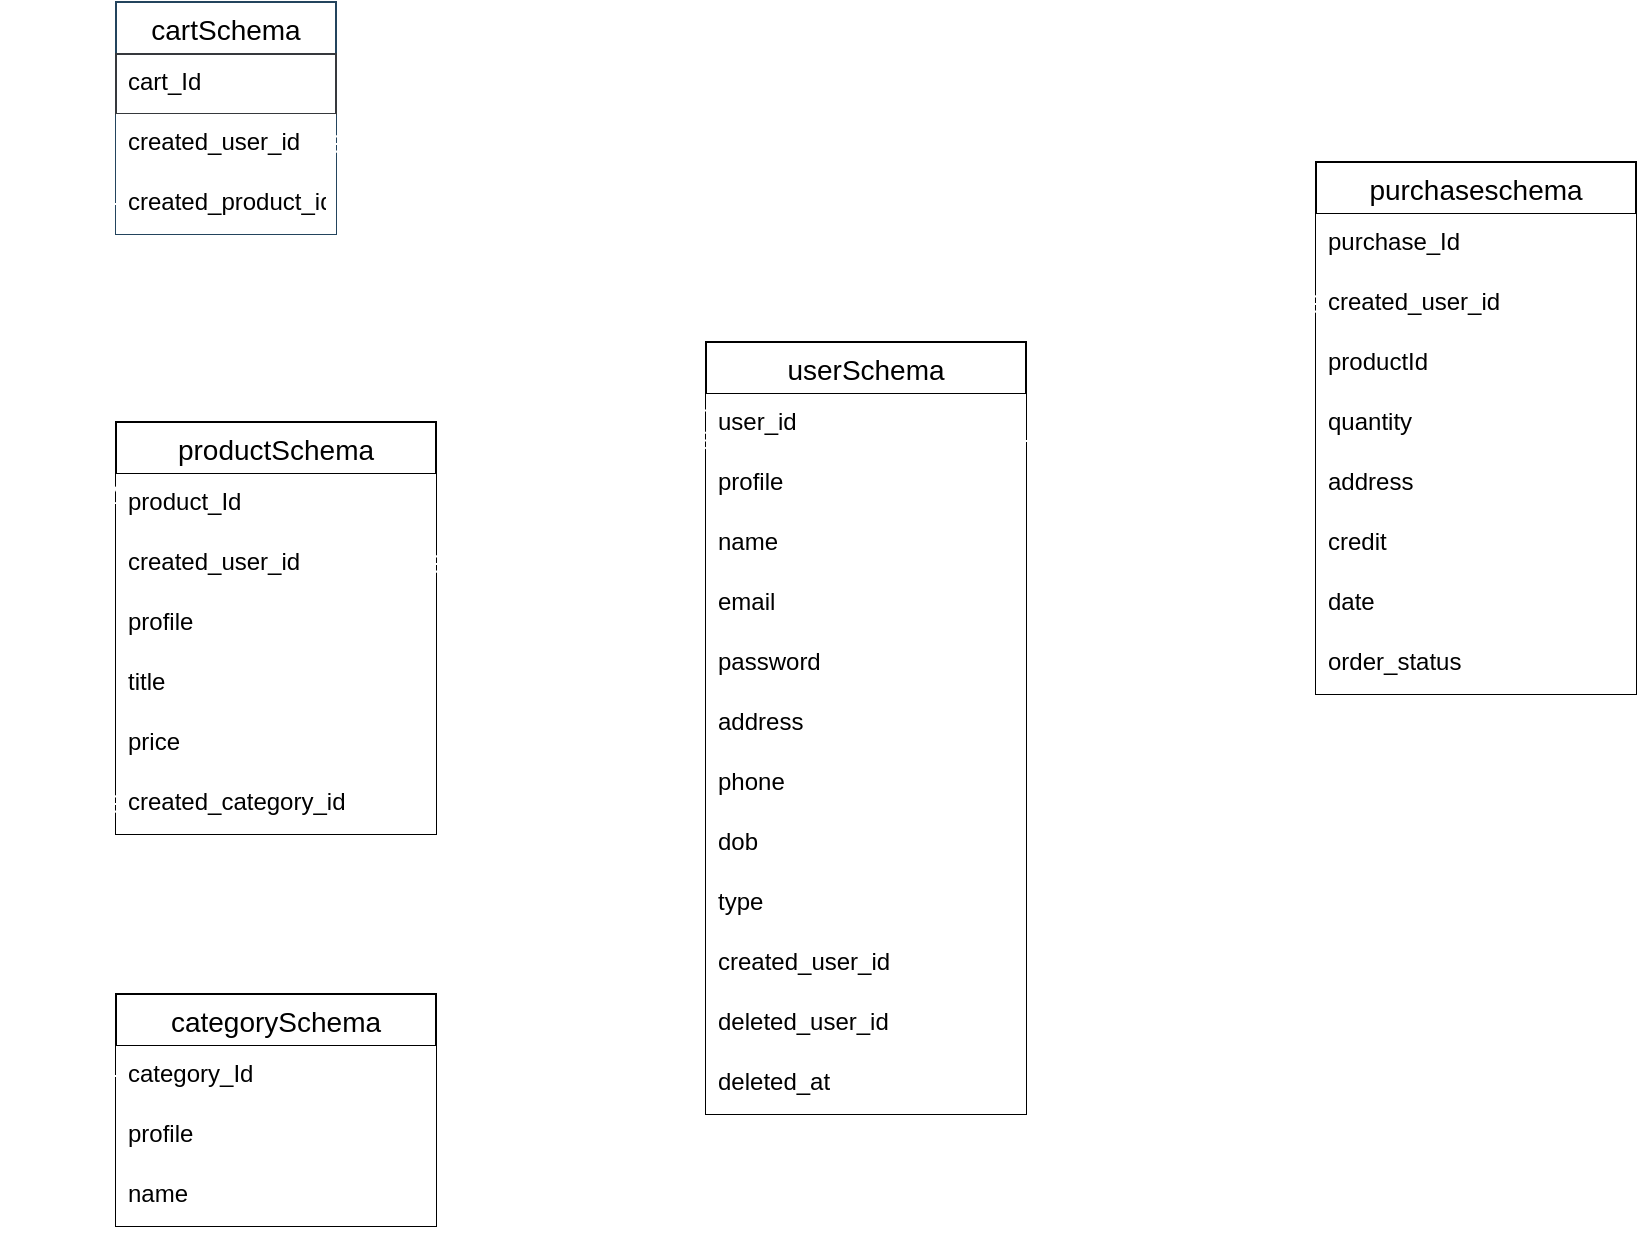 <mxfile>
    <diagram id="FWlW69ooRZguD-yfIlGI" name="Page-2">
        <mxGraphModel dx="1668" dy="513" grid="1" gridSize="10" guides="1" tooltips="1" connect="1" arrows="1" fold="1" page="1" pageScale="1" pageWidth="850" pageHeight="1100" math="0" shadow="0">
            <root>
                <mxCell id="ls6kRe22mi9Y9ucypJ_z-0"/>
                <mxCell id="ls6kRe22mi9Y9ucypJ_z-1" parent="ls6kRe22mi9Y9ucypJ_z-0"/>
                <mxCell id="yezu6iUlIOIJdfIC_bZY-0" value="cartSchema" style="swimlane;fontStyle=0;childLayout=stackLayout;horizontal=1;startSize=26;horizontalStack=0;resizeParent=1;resizeParentMax=0;resizeLast=0;collapsible=1;marginBottom=0;align=center;fontSize=14;fillColor=#FFFFFF;strokeColor=#23445d;fontColor=#000000;" parent="ls6kRe22mi9Y9ucypJ_z-1" vertex="1">
                    <mxGeometry x="50" y="10" width="110" height="116" as="geometry"/>
                </mxCell>
                <mxCell id="yezu6iUlIOIJdfIC_bZY-1" value="cart_Id" style="text;strokeColor=#36393d;fillColor=#FFFFFF;spacingLeft=4;spacingRight=4;overflow=hidden;rotatable=0;points=[[0,0.5],[1,0.5]];portConstraint=eastwest;fontSize=12;fontColor=#000000;" parent="yezu6iUlIOIJdfIC_bZY-0" vertex="1">
                    <mxGeometry y="26" width="110" height="30" as="geometry"/>
                </mxCell>
                <mxCell id="yezu6iUlIOIJdfIC_bZY-2" value="created_user_id" style="text;strokeColor=none;fillColor=#FFFFFF;spacingLeft=4;spacingRight=4;overflow=hidden;rotatable=0;points=[[0,0.5],[1,0.5]];portConstraint=eastwest;fontSize=12;fontColor=#000000;" parent="yezu6iUlIOIJdfIC_bZY-0" vertex="1">
                    <mxGeometry y="56" width="110" height="30" as="geometry"/>
                </mxCell>
                <mxCell id="yezu6iUlIOIJdfIC_bZY-3" value="created_product_id" style="text;strokeColor=none;fillColor=#FFFFFF;spacingLeft=4;spacingRight=4;overflow=hidden;rotatable=0;points=[[0,0.5],[1,0.5]];portConstraint=eastwest;fontSize=12;fontColor=#000000;" parent="yezu6iUlIOIJdfIC_bZY-0" vertex="1">
                    <mxGeometry y="86" width="110" height="30" as="geometry"/>
                </mxCell>
                <mxCell id="yezu6iUlIOIJdfIC_bZY-4" value="userSchema" style="swimlane;fontStyle=0;childLayout=stackLayout;horizontal=1;startSize=26;horizontalStack=0;resizeParent=1;resizeParentMax=0;resizeLast=0;collapsible=1;marginBottom=0;align=center;fontSize=14;fillColor=#FFFFFF;fontColor=#000000;" parent="ls6kRe22mi9Y9ucypJ_z-1" vertex="1">
                    <mxGeometry x="345" y="180" width="160" height="386" as="geometry"/>
                </mxCell>
                <mxCell id="yezu6iUlIOIJdfIC_bZY-5" value="user_id" style="text;strokeColor=none;fillColor=#FFFFFF;spacingLeft=4;spacingRight=4;overflow=hidden;rotatable=0;points=[[0,0.5],[1,0.5]];portConstraint=eastwest;fontSize=12;fontColor=#000000;" parent="yezu6iUlIOIJdfIC_bZY-4" vertex="1">
                    <mxGeometry y="26" width="160" height="30" as="geometry"/>
                </mxCell>
                <mxCell id="yezu6iUlIOIJdfIC_bZY-6" value="profile" style="text;strokeColor=none;fillColor=#FFFFFF;spacingLeft=4;spacingRight=4;overflow=hidden;rotatable=0;points=[[0,0.5],[1,0.5]];portConstraint=eastwest;fontSize=12;fontColor=#000000;" parent="yezu6iUlIOIJdfIC_bZY-4" vertex="1">
                    <mxGeometry y="56" width="160" height="30" as="geometry"/>
                </mxCell>
                <mxCell id="yezu6iUlIOIJdfIC_bZY-7" value="name" style="text;strokeColor=none;fillColor=#FFFFFF;spacingLeft=4;spacingRight=4;overflow=hidden;rotatable=0;points=[[0,0.5],[1,0.5]];portConstraint=eastwest;fontSize=12;fontColor=#000000;" parent="yezu6iUlIOIJdfIC_bZY-4" vertex="1">
                    <mxGeometry y="86" width="160" height="30" as="geometry"/>
                </mxCell>
                <mxCell id="yezu6iUlIOIJdfIC_bZY-8" value="email" style="text;strokeColor=none;fillColor=#FFFFFF;spacingLeft=4;spacingRight=4;overflow=hidden;rotatable=0;points=[[0,0.5],[1,0.5]];portConstraint=eastwest;fontSize=12;fontColor=#000000;" parent="yezu6iUlIOIJdfIC_bZY-4" vertex="1">
                    <mxGeometry y="116" width="160" height="30" as="geometry"/>
                </mxCell>
                <mxCell id="yezu6iUlIOIJdfIC_bZY-9" value="password" style="text;strokeColor=none;fillColor=#FFFFFF;spacingLeft=4;spacingRight=4;overflow=hidden;rotatable=0;points=[[0,0.5],[1,0.5]];portConstraint=eastwest;fontSize=12;fontColor=#000000;" parent="yezu6iUlIOIJdfIC_bZY-4" vertex="1">
                    <mxGeometry y="146" width="160" height="30" as="geometry"/>
                </mxCell>
                <mxCell id="yezu6iUlIOIJdfIC_bZY-10" value="address" style="text;strokeColor=none;fillColor=#FFFFFF;spacingLeft=4;spacingRight=4;overflow=hidden;rotatable=0;points=[[0,0.5],[1,0.5]];portConstraint=eastwest;fontSize=12;fontColor=#000000;" parent="yezu6iUlIOIJdfIC_bZY-4" vertex="1">
                    <mxGeometry y="176" width="160" height="30" as="geometry"/>
                </mxCell>
                <mxCell id="yezu6iUlIOIJdfIC_bZY-11" value="phone" style="text;strokeColor=none;fillColor=#FFFFFF;spacingLeft=4;spacingRight=4;overflow=hidden;rotatable=0;points=[[0,0.5],[1,0.5]];portConstraint=eastwest;fontSize=12;fontColor=#000000;" parent="yezu6iUlIOIJdfIC_bZY-4" vertex="1">
                    <mxGeometry y="206" width="160" height="30" as="geometry"/>
                </mxCell>
                <mxCell id="yezu6iUlIOIJdfIC_bZY-12" value="dob" style="text;strokeColor=none;fillColor=#FFFFFF;spacingLeft=4;spacingRight=4;overflow=hidden;rotatable=0;points=[[0,0.5],[1,0.5]];portConstraint=eastwest;fontSize=12;fontColor=#000000;" parent="yezu6iUlIOIJdfIC_bZY-4" vertex="1">
                    <mxGeometry y="236" width="160" height="30" as="geometry"/>
                </mxCell>
                <mxCell id="yezu6iUlIOIJdfIC_bZY-13" value="type" style="text;strokeColor=none;fillColor=#FFFFFF;spacingLeft=4;spacingRight=4;overflow=hidden;rotatable=0;points=[[0,0.5],[1,0.5]];portConstraint=eastwest;fontSize=12;fontColor=#000000;" parent="yezu6iUlIOIJdfIC_bZY-4" vertex="1">
                    <mxGeometry y="266" width="160" height="30" as="geometry"/>
                </mxCell>
                <mxCell id="yezu6iUlIOIJdfIC_bZY-14" value="created_user_id" style="text;strokeColor=none;fillColor=#FFFFFF;spacingLeft=4;spacingRight=4;overflow=hidden;rotatable=0;points=[[0,0.5],[1,0.5]];portConstraint=eastwest;fontSize=12;fontColor=#000000;" parent="yezu6iUlIOIJdfIC_bZY-4" vertex="1">
                    <mxGeometry y="296" width="160" height="30" as="geometry"/>
                </mxCell>
                <mxCell id="yezu6iUlIOIJdfIC_bZY-15" value="deleted_user_id" style="text;strokeColor=none;fillColor=#FFFFFF;spacingLeft=4;spacingRight=4;overflow=hidden;rotatable=0;points=[[0,0.5],[1,0.5]];portConstraint=eastwest;fontSize=12;fontColor=#000000;" parent="yezu6iUlIOIJdfIC_bZY-4" vertex="1">
                    <mxGeometry y="326" width="160" height="30" as="geometry"/>
                </mxCell>
                <mxCell id="yezu6iUlIOIJdfIC_bZY-16" value="deleted_at" style="text;strokeColor=none;fillColor=#FFFFFF;spacingLeft=4;spacingRight=4;overflow=hidden;rotatable=0;points=[[0,0.5],[1,0.5]];portConstraint=eastwest;fontSize=12;fontColor=#000000;" parent="yezu6iUlIOIJdfIC_bZY-4" vertex="1">
                    <mxGeometry y="356" width="160" height="30" as="geometry"/>
                </mxCell>
                <mxCell id="yezu6iUlIOIJdfIC_bZY-17" value="productSchema" style="swimlane;fontStyle=0;childLayout=stackLayout;horizontal=1;startSize=26;horizontalStack=0;resizeParent=1;resizeParentMax=0;resizeLast=0;collapsible=1;marginBottom=0;align=center;fontSize=14;fillColor=#FFFFFF;fontColor=#000000;" parent="ls6kRe22mi9Y9ucypJ_z-1" vertex="1">
                    <mxGeometry x="50" y="220" width="160" height="206" as="geometry"/>
                </mxCell>
                <mxCell id="yezu6iUlIOIJdfIC_bZY-18" value="product_Id" style="text;strokeColor=none;fillColor=#FFFFFF;spacingLeft=4;spacingRight=4;overflow=hidden;rotatable=0;points=[[0,0.5],[1,0.5]];portConstraint=eastwest;fontSize=12;fontColor=#000000;" parent="yezu6iUlIOIJdfIC_bZY-17" vertex="1">
                    <mxGeometry y="26" width="160" height="30" as="geometry"/>
                </mxCell>
                <mxCell id="yezu6iUlIOIJdfIC_bZY-19" value="created_user_id" style="text;strokeColor=none;fillColor=#FFFFFF;spacingLeft=4;spacingRight=4;overflow=hidden;rotatable=0;points=[[0,0.5],[1,0.5]];portConstraint=eastwest;fontSize=12;fontColor=#000000;" parent="yezu6iUlIOIJdfIC_bZY-17" vertex="1">
                    <mxGeometry y="56" width="160" height="30" as="geometry"/>
                </mxCell>
                <mxCell id="yezu6iUlIOIJdfIC_bZY-20" value="profile" style="text;strokeColor=none;fillColor=#FFFFFF;spacingLeft=4;spacingRight=4;overflow=hidden;rotatable=0;points=[[0,0.5],[1,0.5]];portConstraint=eastwest;fontSize=12;fontColor=#000000;" parent="yezu6iUlIOIJdfIC_bZY-17" vertex="1">
                    <mxGeometry y="86" width="160" height="30" as="geometry"/>
                </mxCell>
                <mxCell id="yezu6iUlIOIJdfIC_bZY-21" value="title" style="text;strokeColor=none;fillColor=#FFFFFF;spacingLeft=4;spacingRight=4;overflow=hidden;rotatable=0;points=[[0,0.5],[1,0.5]];portConstraint=eastwest;fontSize=12;fontColor=#000000;" parent="yezu6iUlIOIJdfIC_bZY-17" vertex="1">
                    <mxGeometry y="116" width="160" height="30" as="geometry"/>
                </mxCell>
                <mxCell id="yezu6iUlIOIJdfIC_bZY-22" value="price" style="text;strokeColor=none;fillColor=#FFFFFF;spacingLeft=4;spacingRight=4;overflow=hidden;rotatable=0;points=[[0,0.5],[1,0.5]];portConstraint=eastwest;fontSize=12;fontColor=#000000;" parent="yezu6iUlIOIJdfIC_bZY-17" vertex="1">
                    <mxGeometry y="146" width="160" height="30" as="geometry"/>
                </mxCell>
                <mxCell id="yezu6iUlIOIJdfIC_bZY-23" value="created_category_id" style="text;strokeColor=none;fillColor=#FFFFFF;spacingLeft=4;spacingRight=4;overflow=hidden;rotatable=0;points=[[0,0.5],[1,0.5]];portConstraint=eastwest;fontSize=12;fontColor=#000000;" parent="yezu6iUlIOIJdfIC_bZY-17" vertex="1">
                    <mxGeometry y="176" width="160" height="30" as="geometry"/>
                </mxCell>
                <mxCell id="yezu6iUlIOIJdfIC_bZY-24" value="categorySchema" style="swimlane;fontStyle=0;childLayout=stackLayout;horizontal=1;startSize=26;horizontalStack=0;resizeParent=1;resizeParentMax=0;resizeLast=0;collapsible=1;marginBottom=0;align=center;fontSize=14;fontColor=#000000;fillColor=#FFFFFF;" parent="ls6kRe22mi9Y9ucypJ_z-1" vertex="1">
                    <mxGeometry x="50" y="506" width="160" height="116" as="geometry"/>
                </mxCell>
                <mxCell id="yezu6iUlIOIJdfIC_bZY-25" value="category_Id" style="text;strokeColor=none;fillColor=#FFFFFF;spacingLeft=4;spacingRight=4;overflow=hidden;rotatable=0;points=[[0,0.5],[1,0.5]];portConstraint=eastwest;fontSize=12;fontColor=#000000;" parent="yezu6iUlIOIJdfIC_bZY-24" vertex="1">
                    <mxGeometry y="26" width="160" height="30" as="geometry"/>
                </mxCell>
                <mxCell id="yezu6iUlIOIJdfIC_bZY-26" value="profile" style="text;strokeColor=none;fillColor=#FFFFFF;spacingLeft=4;spacingRight=4;overflow=hidden;rotatable=0;points=[[0,0.5],[1,0.5]];portConstraint=eastwest;fontSize=12;fontColor=#000000;" parent="yezu6iUlIOIJdfIC_bZY-24" vertex="1">
                    <mxGeometry y="56" width="160" height="30" as="geometry"/>
                </mxCell>
                <mxCell id="yezu6iUlIOIJdfIC_bZY-27" value="name" style="text;strokeColor=none;fillColor=#FFFFFF;spacingLeft=4;spacingRight=4;overflow=hidden;rotatable=0;points=[[0,0.5],[1,0.5]];portConstraint=eastwest;fontSize=12;fontColor=#000000;" parent="yezu6iUlIOIJdfIC_bZY-24" vertex="1">
                    <mxGeometry y="86" width="160" height="30" as="geometry"/>
                </mxCell>
                <mxCell id="yezu6iUlIOIJdfIC_bZY-28" value="purchaseschema" style="swimlane;fontStyle=0;childLayout=stackLayout;horizontal=1;startSize=26;horizontalStack=0;resizeParent=1;resizeParentMax=0;resizeLast=0;collapsible=1;marginBottom=0;align=center;fontSize=14;fontColor=#000000;fillColor=#FFFFFF;" parent="ls6kRe22mi9Y9ucypJ_z-1" vertex="1">
                    <mxGeometry x="650" y="90" width="160" height="266" as="geometry"/>
                </mxCell>
                <mxCell id="yezu6iUlIOIJdfIC_bZY-29" value="purchase_Id" style="text;strokeColor=none;fillColor=#FFFFFF;spacingLeft=4;spacingRight=4;overflow=hidden;rotatable=0;points=[[0,0.5],[1,0.5]];portConstraint=eastwest;fontSize=12;fontColor=#000000;" parent="yezu6iUlIOIJdfIC_bZY-28" vertex="1">
                    <mxGeometry y="26" width="160" height="30" as="geometry"/>
                </mxCell>
                <mxCell id="yezu6iUlIOIJdfIC_bZY-30" value="created_user_id" style="text;strokeColor=none;fillColor=#FFFFFF;spacingLeft=4;spacingRight=4;overflow=hidden;rotatable=0;points=[[0,0.5],[1,0.5]];portConstraint=eastwest;fontSize=12;fontColor=#000000;" parent="yezu6iUlIOIJdfIC_bZY-28" vertex="1">
                    <mxGeometry y="56" width="160" height="30" as="geometry"/>
                </mxCell>
                <mxCell id="yezu6iUlIOIJdfIC_bZY-31" value="productId" style="text;strokeColor=none;fillColor=#FFFFFF;spacingLeft=4;spacingRight=4;overflow=hidden;rotatable=0;points=[[0,0.5],[1,0.5]];portConstraint=eastwest;fontSize=12;fontColor=#000000;" parent="yezu6iUlIOIJdfIC_bZY-28" vertex="1">
                    <mxGeometry y="86" width="160" height="30" as="geometry"/>
                </mxCell>
                <mxCell id="yezu6iUlIOIJdfIC_bZY-32" value="quantity" style="text;strokeColor=none;fillColor=#FFFFFF;spacingLeft=4;spacingRight=4;overflow=hidden;rotatable=0;points=[[0,0.5],[1,0.5]];portConstraint=eastwest;fontSize=12;fontColor=#000000;" parent="yezu6iUlIOIJdfIC_bZY-28" vertex="1">
                    <mxGeometry y="116" width="160" height="30" as="geometry"/>
                </mxCell>
                <mxCell id="yezu6iUlIOIJdfIC_bZY-33" value="address" style="text;strokeColor=none;fillColor=#FFFFFF;spacingLeft=4;spacingRight=4;overflow=hidden;rotatable=0;points=[[0,0.5],[1,0.5]];portConstraint=eastwest;fontSize=12;fontColor=#000000;" parent="yezu6iUlIOIJdfIC_bZY-28" vertex="1">
                    <mxGeometry y="146" width="160" height="30" as="geometry"/>
                </mxCell>
                <mxCell id="yezu6iUlIOIJdfIC_bZY-34" value="credit" style="text;strokeColor=none;fillColor=#FFFFFF;spacingLeft=4;spacingRight=4;overflow=hidden;rotatable=0;points=[[0,0.5],[1,0.5]];portConstraint=eastwest;fontSize=12;fontColor=#000000;" parent="yezu6iUlIOIJdfIC_bZY-28" vertex="1">
                    <mxGeometry y="176" width="160" height="30" as="geometry"/>
                </mxCell>
                <mxCell id="yezu6iUlIOIJdfIC_bZY-35" value="date" style="text;strokeColor=none;fillColor=#FFFFFF;spacingLeft=4;spacingRight=4;overflow=hidden;rotatable=0;points=[[0,0.5],[1,0.5]];portConstraint=eastwest;fontSize=12;fontColor=#000000;" parent="yezu6iUlIOIJdfIC_bZY-28" vertex="1">
                    <mxGeometry y="206" width="160" height="30" as="geometry"/>
                </mxCell>
                <mxCell id="yezu6iUlIOIJdfIC_bZY-36" value="order_status" style="text;strokeColor=none;fillColor=#FFFFFF;spacingLeft=4;spacingRight=4;overflow=hidden;rotatable=0;points=[[0,0.5],[1,0.5]];portConstraint=eastwest;fontSize=12;fontColor=#000000;" parent="yezu6iUlIOIJdfIC_bZY-28" vertex="1">
                    <mxGeometry y="236" width="160" height="30" as="geometry"/>
                </mxCell>
                <mxCell id="yezu6iUlIOIJdfIC_bZY-37" value="" style="edgeStyle=orthogonalEdgeStyle;fontSize=12;html=1;endArrow=ERoneToMany;entryX=1;entryY=0.5;entryDx=0;entryDy=0;exitX=0.003;exitY=0.274;exitDx=0;exitDy=0;exitPerimeter=0;strokeColor=#FFFFFF;" parent="ls6kRe22mi9Y9ucypJ_z-1" source="yezu6iUlIOIJdfIC_bZY-5" target="yezu6iUlIOIJdfIC_bZY-2" edge="1">
                    <mxGeometry width="100" height="100" relative="1" as="geometry">
                        <mxPoint x="340" y="210" as="sourcePoint"/>
                        <mxPoint x="440" y="140" as="targetPoint"/>
                    </mxGeometry>
                </mxCell>
                <mxCell id="yezu6iUlIOIJdfIC_bZY-38" value="" style="edgeStyle=orthogonalEdgeStyle;fontSize=12;html=1;endArrow=ERmany;startArrow=ERmany;entryX=1;entryY=0.5;entryDx=0;entryDy=0;exitX=0;exitY=0.774;exitDx=0;exitDy=0;exitPerimeter=0;strokeColor=#FFFFFF;" parent="ls6kRe22mi9Y9ucypJ_z-1" source="yezu6iUlIOIJdfIC_bZY-5" target="yezu6iUlIOIJdfIC_bZY-19" edge="1">
                    <mxGeometry width="100" height="100" relative="1" as="geometry">
                        <mxPoint x="340" y="230" as="sourcePoint"/>
                        <mxPoint x="340" y="30" as="targetPoint"/>
                    </mxGeometry>
                </mxCell>
                <mxCell id="yezu6iUlIOIJdfIC_bZY-39" value="" style="edgeStyle=orthogonalEdgeStyle;fontSize=12;html=1;endArrow=ERoneToMany;entryX=0;entryY=0.5;entryDx=0;entryDy=0;exitX=0.996;exitY=0.784;exitDx=0;exitDy=0;exitPerimeter=0;strokeColor=#FFFFFF;" parent="ls6kRe22mi9Y9ucypJ_z-1" source="yezu6iUlIOIJdfIC_bZY-5" target="yezu6iUlIOIJdfIC_bZY-30" edge="1">
                    <mxGeometry width="100" height="100" relative="1" as="geometry">
                        <mxPoint x="340" y="410" as="sourcePoint"/>
                        <mxPoint x="440" y="310" as="targetPoint"/>
                    </mxGeometry>
                </mxCell>
                <mxCell id="yezu6iUlIOIJdfIC_bZY-41" value="" style="fontSize=12;html=1;endArrow=ERoneToMany;edgeStyle=elbowEdgeStyle;exitX=0;exitY=0.5;exitDx=0;exitDy=0;strokeColor=#FFFFFF;" parent="ls6kRe22mi9Y9ucypJ_z-1" source="yezu6iUlIOIJdfIC_bZY-25" target="yezu6iUlIOIJdfIC_bZY-23" edge="1">
                    <mxGeometry width="100" height="100" relative="1" as="geometry">
                        <mxPoint x="210" y="547" as="sourcePoint"/>
                        <mxPoint x="490" y="100" as="targetPoint"/>
                        <Array as="points">
                            <mxPoint y="480"/>
                            <mxPoint x="240" y="480"/>
                        </Array>
                    </mxGeometry>
                </mxCell>
                <mxCell id="yezu6iUlIOIJdfIC_bZY-46" value="" style="fontSize=12;html=1;endArrow=ERoneToMany;exitX=0;exitY=0.5;exitDx=0;exitDy=0;rounded=1;targetPerimeterSpacing=0;jumpStyle=none;shadow=0;edgeStyle=orthogonalEdgeStyle;elbow=vertical;entryX=0;entryY=0.5;entryDx=0;entryDy=0;strokeColor=#FFFFFF;" parent="ls6kRe22mi9Y9ucypJ_z-1" source="yezu6iUlIOIJdfIC_bZY-3" target="yezu6iUlIOIJdfIC_bZY-18" edge="1">
                    <mxGeometry width="100" height="100" relative="1" as="geometry">
                        <mxPoint x="-40" y="150" as="sourcePoint"/>
                        <mxPoint x="40" y="260" as="targetPoint"/>
                        <Array as="points">
                            <mxPoint y="111"/>
                            <mxPoint y="260"/>
                            <mxPoint x="50" y="260"/>
                        </Array>
                    </mxGeometry>
                </mxCell>
            </root>
        </mxGraphModel>
    </diagram>
</mxfile>